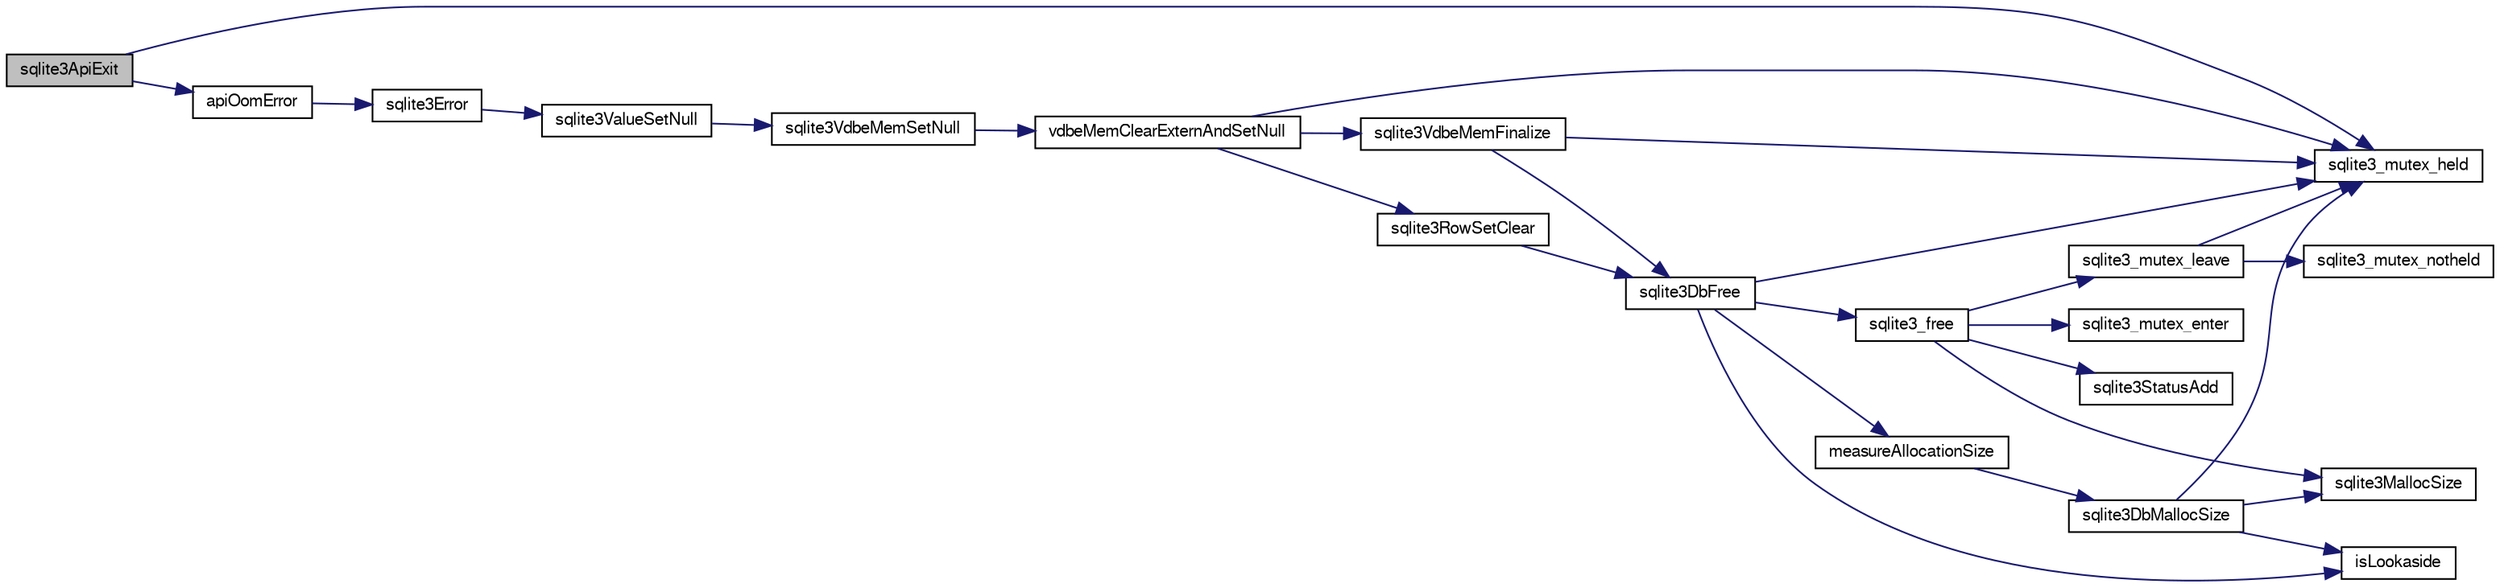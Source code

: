 digraph "sqlite3ApiExit"
{
  edge [fontname="FreeSans",fontsize="10",labelfontname="FreeSans",labelfontsize="10"];
  node [fontname="FreeSans",fontsize="10",shape=record];
  rankdir="LR";
  Node418477 [label="sqlite3ApiExit",height=0.2,width=0.4,color="black", fillcolor="grey75", style="filled", fontcolor="black"];
  Node418477 -> Node418478 [color="midnightblue",fontsize="10",style="solid",fontname="FreeSans"];
  Node418478 [label="sqlite3_mutex_held",height=0.2,width=0.4,color="black", fillcolor="white", style="filled",URL="$sqlite3_8c.html#acf77da68932b6bc163c5e68547ecc3e7"];
  Node418477 -> Node418479 [color="midnightblue",fontsize="10",style="solid",fontname="FreeSans"];
  Node418479 [label="apiOomError",height=0.2,width=0.4,color="black", fillcolor="white", style="filled",URL="$sqlite3_8c.html#a55c294da0c468873c7f7ea59378b8b9c"];
  Node418479 -> Node418480 [color="midnightblue",fontsize="10",style="solid",fontname="FreeSans"];
  Node418480 [label="sqlite3Error",height=0.2,width=0.4,color="black", fillcolor="white", style="filled",URL="$sqlite3_8c.html#a4ba5e8be78db50d5538dcaa45bcf74d3"];
  Node418480 -> Node418481 [color="midnightblue",fontsize="10",style="solid",fontname="FreeSans"];
  Node418481 [label="sqlite3ValueSetNull",height=0.2,width=0.4,color="black", fillcolor="white", style="filled",URL="$sqlite3_8c.html#ad9bc4507a7806b37946116afbe183b95"];
  Node418481 -> Node418482 [color="midnightblue",fontsize="10",style="solid",fontname="FreeSans"];
  Node418482 [label="sqlite3VdbeMemSetNull",height=0.2,width=0.4,color="black", fillcolor="white", style="filled",URL="$sqlite3_8c.html#ae01092c23aebaf8a3ebdf3954609b410"];
  Node418482 -> Node418483 [color="midnightblue",fontsize="10",style="solid",fontname="FreeSans"];
  Node418483 [label="vdbeMemClearExternAndSetNull",height=0.2,width=0.4,color="black", fillcolor="white", style="filled",URL="$sqlite3_8c.html#a29c41a360fb0e86b817777daf061230c"];
  Node418483 -> Node418478 [color="midnightblue",fontsize="10",style="solid",fontname="FreeSans"];
  Node418483 -> Node418484 [color="midnightblue",fontsize="10",style="solid",fontname="FreeSans"];
  Node418484 [label="sqlite3VdbeMemFinalize",height=0.2,width=0.4,color="black", fillcolor="white", style="filled",URL="$sqlite3_8c.html#a2568220f48ddef81b1c43e401042d9d2"];
  Node418484 -> Node418478 [color="midnightblue",fontsize="10",style="solid",fontname="FreeSans"];
  Node418484 -> Node418485 [color="midnightblue",fontsize="10",style="solid",fontname="FreeSans"];
  Node418485 [label="sqlite3DbFree",height=0.2,width=0.4,color="black", fillcolor="white", style="filled",URL="$sqlite3_8c.html#ac70ab821a6607b4a1b909582dc37a069"];
  Node418485 -> Node418478 [color="midnightblue",fontsize="10",style="solid",fontname="FreeSans"];
  Node418485 -> Node418486 [color="midnightblue",fontsize="10",style="solid",fontname="FreeSans"];
  Node418486 [label="measureAllocationSize",height=0.2,width=0.4,color="black", fillcolor="white", style="filled",URL="$sqlite3_8c.html#a45731e644a22fdb756e2b6337224217a"];
  Node418486 -> Node418487 [color="midnightblue",fontsize="10",style="solid",fontname="FreeSans"];
  Node418487 [label="sqlite3DbMallocSize",height=0.2,width=0.4,color="black", fillcolor="white", style="filled",URL="$sqlite3_8c.html#aa397e5a8a03495203a0767abf0a71f86"];
  Node418487 -> Node418488 [color="midnightblue",fontsize="10",style="solid",fontname="FreeSans"];
  Node418488 [label="sqlite3MallocSize",height=0.2,width=0.4,color="black", fillcolor="white", style="filled",URL="$sqlite3_8c.html#acf5d2a5f35270bafb050bd2def576955"];
  Node418487 -> Node418478 [color="midnightblue",fontsize="10",style="solid",fontname="FreeSans"];
  Node418487 -> Node418489 [color="midnightblue",fontsize="10",style="solid",fontname="FreeSans"];
  Node418489 [label="isLookaside",height=0.2,width=0.4,color="black", fillcolor="white", style="filled",URL="$sqlite3_8c.html#a770fa05ff9717b75e16f4d968a77b897"];
  Node418485 -> Node418489 [color="midnightblue",fontsize="10",style="solid",fontname="FreeSans"];
  Node418485 -> Node418490 [color="midnightblue",fontsize="10",style="solid",fontname="FreeSans"];
  Node418490 [label="sqlite3_free",height=0.2,width=0.4,color="black", fillcolor="white", style="filled",URL="$sqlite3_8c.html#a6552349e36a8a691af5487999ab09519"];
  Node418490 -> Node418491 [color="midnightblue",fontsize="10",style="solid",fontname="FreeSans"];
  Node418491 [label="sqlite3_mutex_enter",height=0.2,width=0.4,color="black", fillcolor="white", style="filled",URL="$sqlite3_8c.html#a1c12cde690bd89f104de5cbad12a6bf5"];
  Node418490 -> Node418492 [color="midnightblue",fontsize="10",style="solid",fontname="FreeSans"];
  Node418492 [label="sqlite3StatusAdd",height=0.2,width=0.4,color="black", fillcolor="white", style="filled",URL="$sqlite3_8c.html#afa029f93586aeab4cc85360905dae9cd"];
  Node418490 -> Node418488 [color="midnightblue",fontsize="10",style="solid",fontname="FreeSans"];
  Node418490 -> Node418493 [color="midnightblue",fontsize="10",style="solid",fontname="FreeSans"];
  Node418493 [label="sqlite3_mutex_leave",height=0.2,width=0.4,color="black", fillcolor="white", style="filled",URL="$sqlite3_8c.html#a5838d235601dbd3c1fa993555c6bcc93"];
  Node418493 -> Node418478 [color="midnightblue",fontsize="10",style="solid",fontname="FreeSans"];
  Node418493 -> Node418494 [color="midnightblue",fontsize="10",style="solid",fontname="FreeSans"];
  Node418494 [label="sqlite3_mutex_notheld",height=0.2,width=0.4,color="black", fillcolor="white", style="filled",URL="$sqlite3_8c.html#a83967c837c1c000d3b5adcfaa688f5dc"];
  Node418483 -> Node418495 [color="midnightblue",fontsize="10",style="solid",fontname="FreeSans"];
  Node418495 [label="sqlite3RowSetClear",height=0.2,width=0.4,color="black", fillcolor="white", style="filled",URL="$sqlite3_8c.html#ae153de0cd969511a607e26deeca80342"];
  Node418495 -> Node418485 [color="midnightblue",fontsize="10",style="solid",fontname="FreeSans"];
}
